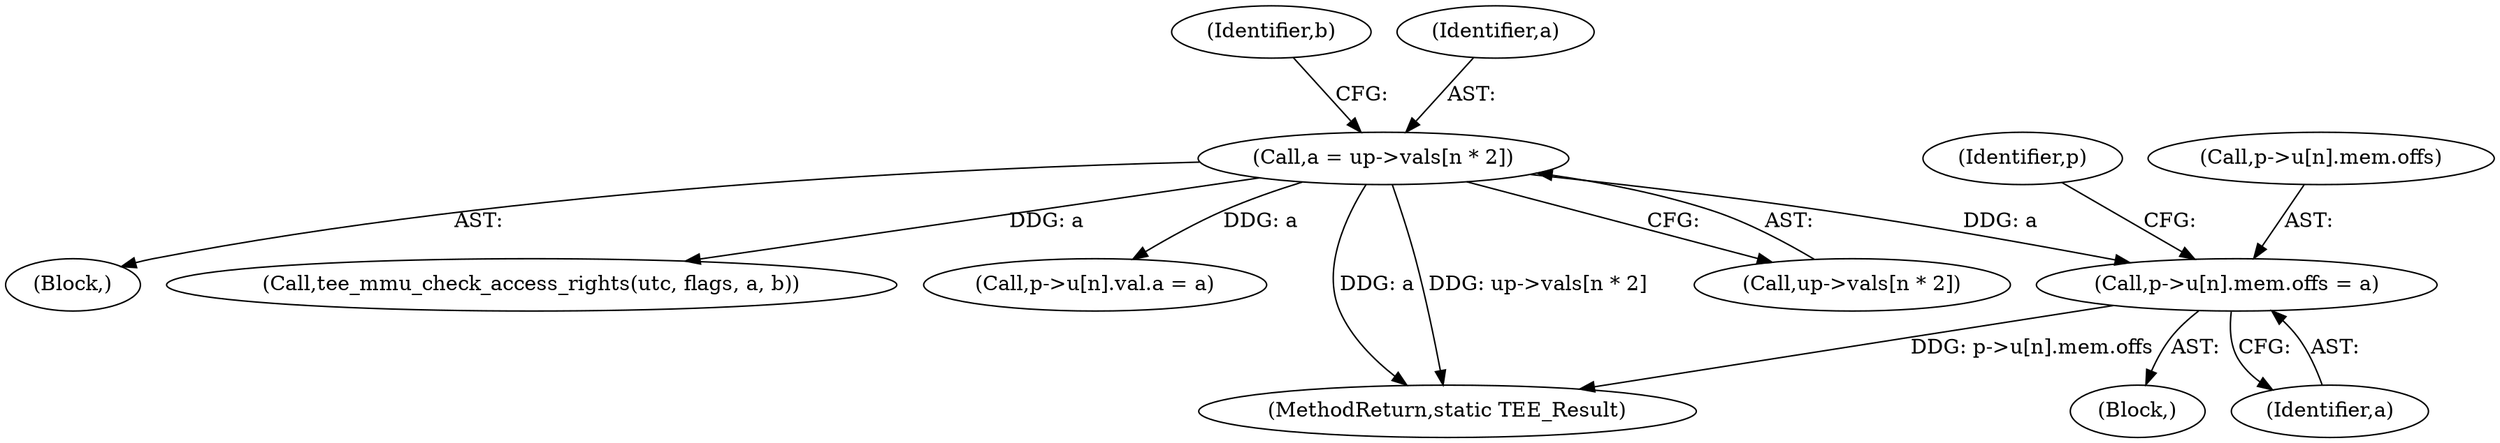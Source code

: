 digraph "0_optee_os_d5c5b0b77b2b589666024d219a8007b3f5b6faeb_0@array" {
"1000179" [label="(Call,p->u[n].mem.offs = a)"];
"1000129" [label="(Call,a = up->vals[n * 2])"];
"1000131" [label="(Call,up->vals[n * 2])"];
"1000189" [label="(Identifier,a)"];
"1000140" [label="(Identifier,b)"];
"1000179" [label="(Call,p->u[n].mem.offs = a)"];
"1000129" [label="(Call,a = up->vals[n * 2])"];
"1000130" [label="(Identifier,a)"];
"1000127" [label="(Block,)"];
"1000195" [label="(Identifier,p)"];
"1000202" [label="(Call,tee_mmu_check_access_rights(utc, flags, a, b))"];
"1000160" [label="(Block,)"];
"1000180" [label="(Call,p->u[n].mem.offs)"];
"1000212" [label="(Call,p->u[n].val.a = a)"];
"1000253" [label="(MethodReturn,static TEE_Result)"];
"1000179" -> "1000160"  [label="AST: "];
"1000179" -> "1000189"  [label="CFG: "];
"1000180" -> "1000179"  [label="AST: "];
"1000189" -> "1000179"  [label="AST: "];
"1000195" -> "1000179"  [label="CFG: "];
"1000179" -> "1000253"  [label="DDG: p->u[n].mem.offs"];
"1000129" -> "1000179"  [label="DDG: a"];
"1000129" -> "1000127"  [label="AST: "];
"1000129" -> "1000131"  [label="CFG: "];
"1000130" -> "1000129"  [label="AST: "];
"1000131" -> "1000129"  [label="AST: "];
"1000140" -> "1000129"  [label="CFG: "];
"1000129" -> "1000253"  [label="DDG: a"];
"1000129" -> "1000253"  [label="DDG: up->vals[n * 2]"];
"1000129" -> "1000202"  [label="DDG: a"];
"1000129" -> "1000212"  [label="DDG: a"];
}
